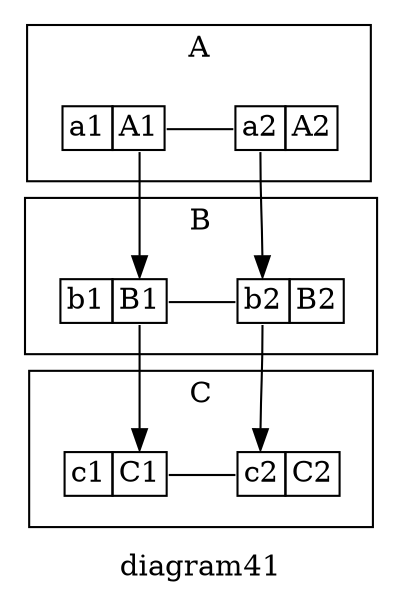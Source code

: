 digraph G {
    graph [
        rankdir=TB,
        label="diagram41"
    ];
    node [
        shape=plaintext
    ]
    subgraph cluster_A {
      graph [
        label="A"
      ];
      A1 [label=<<TABLE BORDER="0" CELLBORDER="1" CELLSPACING="0"><TR>
        <TD PORT="f0">a1</TD><TD PORT="f1">A1</TD>
            </TR></TABLE>>];
      A2 [label=<<TABLE BORDER="0" CELLBORDER="1" CELLSPACING="0"><TR>
            <TD PORT="f0">a2</TD><TD PORT="f1">A2</TD>
            </TR></TABLE>>];
      A1:f1 -> A2:f0 [arrowhead=none];
      {rankdir=LR; rank=same; A1, A2;}
    }
    subgraph cluster_B {
      graph [
        label="B"
      ];
      B1 [label=<<TABLE BORDER="0" CELLBORDER="1" CELLSPACING="0"><TR>
            <TD PORT="f0">b1</TD><TD PORT="f1">B1</TD>
            </TR></TABLE>>];
      B2 [label=<<TABLE BORDER="0" CELLBORDER="1" CELLSPACING="0"><TR>
        <TD PORT="f0">b2</TD><TD PORT="f1">B2</TD>
        </TR></TABLE>>];
      B1:f1 -> B2:f0 [arrowhead=none];
      {rankdir=LR; rank=same; B1, B2;}
    }
    subgraph cluster_C {
      graph [
        label="C"
      ];
      C1 [label=<<TABLE BORDER="0" CELLBORDER="1" CELLSPACING="0"><TR>
        <TD PORT="f0">c1</TD><TD PORT="f1">C1</TD>
        </TR></TABLE>>];
      C2 [label=<<TABLE BORDER="0" CELLBORDER="1" CELLSPACING="0"><TR>
        <TD PORT="f0">c2</TD><TD PORT="f1">C2</TD>
        </TR></TABLE>>];
      C1:f1 -> C2:f0 [arrowhead=none];
      {rankdir=LR; rank=same; C1, C2;}
    }
    //
    A1:f1 -> B1:f1;
    B1:f1 -> C1:f1;
    A2:f0 -> B2:f0;
    B2:f0 -> C2:f0;
}